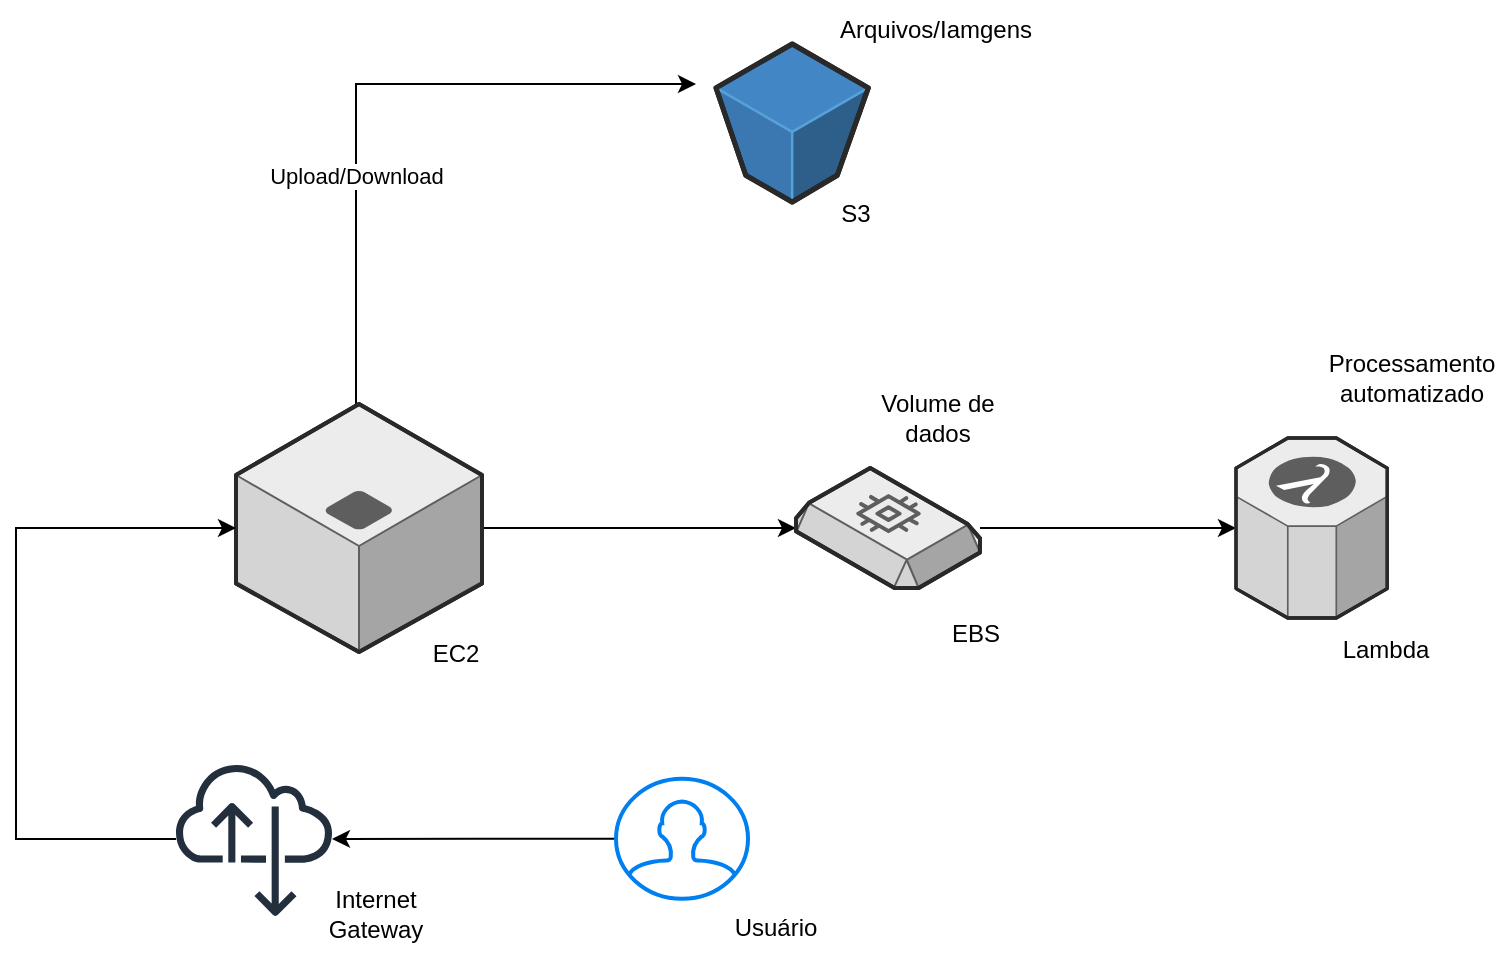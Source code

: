 <mxfile version="28.2.8">
  <diagram name="Página-1" id="VMHtUTJQsDjMb5qIla0N">
    <mxGraphModel dx="994" dy="548" grid="1" gridSize="10" guides="1" tooltips="1" connect="1" arrows="1" fold="1" page="1" pageScale="1" pageWidth="827" pageHeight="1169" math="0" shadow="0">
      <root>
        <mxCell id="0" />
        <mxCell id="1" parent="0" />
        <mxCell id="9Js-WEe5Cu6Oap4ZdQ6m-13" style="edgeStyle=orthogonalEdgeStyle;rounded=0;orthogonalLoop=1;jettySize=auto;html=1;" edge="1" parent="1" source="9Js-WEe5Cu6Oap4ZdQ6m-10" target="9Js-WEe5Cu6Oap4ZdQ6m-11">
          <mxGeometry relative="1" as="geometry" />
        </mxCell>
        <mxCell id="9Js-WEe5Cu6Oap4ZdQ6m-25" style="edgeStyle=orthogonalEdgeStyle;rounded=0;orthogonalLoop=1;jettySize=auto;html=1;" edge="1" parent="1" source="9Js-WEe5Cu6Oap4ZdQ6m-10">
          <mxGeometry relative="1" as="geometry">
            <mxPoint x="410" y="60" as="targetPoint" />
            <Array as="points">
              <mxPoint x="240" y="60" />
            </Array>
          </mxGeometry>
        </mxCell>
        <mxCell id="9Js-WEe5Cu6Oap4ZdQ6m-39" value="Upload/Download" style="edgeLabel;html=1;align=center;verticalAlign=middle;resizable=0;points=[];" vertex="1" connectable="0" parent="9Js-WEe5Cu6Oap4ZdQ6m-25">
          <mxGeometry x="-0.309" relative="1" as="geometry">
            <mxPoint as="offset" />
          </mxGeometry>
        </mxCell>
        <mxCell id="9Js-WEe5Cu6Oap4ZdQ6m-10" value="" style="verticalLabelPosition=bottom;html=1;verticalAlign=top;strokeWidth=1;align=center;outlineConnect=0;dashed=0;outlineConnect=0;shape=mxgraph.aws3d.application_server;fillColor=#ECECEC;strokeColor=#5E5E5E;aspect=fixed;strokeColor2=#292929;" vertex="1" parent="1">
          <mxGeometry x="180" y="220" width="123" height="124" as="geometry" />
        </mxCell>
        <mxCell id="9Js-WEe5Cu6Oap4ZdQ6m-28" style="edgeStyle=orthogonalEdgeStyle;rounded=0;orthogonalLoop=1;jettySize=auto;html=1;" edge="1" parent="1" source="9Js-WEe5Cu6Oap4ZdQ6m-11" target="9Js-WEe5Cu6Oap4ZdQ6m-26">
          <mxGeometry relative="1" as="geometry" />
        </mxCell>
        <mxCell id="9Js-WEe5Cu6Oap4ZdQ6m-11" value="" style="verticalLabelPosition=bottom;html=1;verticalAlign=top;strokeWidth=1;align=center;outlineConnect=0;dashed=0;outlineConnect=0;shape=mxgraph.aws3d.ebs2;fillColor=#ECECEC;strokeColor=#5E5E5E;aspect=fixed;strokeColor2=#292929;" vertex="1" parent="1">
          <mxGeometry x="460" y="252" width="92" height="60" as="geometry" />
        </mxCell>
        <mxCell id="9Js-WEe5Cu6Oap4ZdQ6m-21" style="edgeStyle=orthogonalEdgeStyle;rounded=0;orthogonalLoop=1;jettySize=auto;html=1;" edge="1" parent="1" source="9Js-WEe5Cu6Oap4ZdQ6m-18" target="9Js-WEe5Cu6Oap4ZdQ6m-20">
          <mxGeometry relative="1" as="geometry" />
        </mxCell>
        <mxCell id="9Js-WEe5Cu6Oap4ZdQ6m-18" value="" style="html=1;verticalLabelPosition=bottom;align=center;labelBackgroundColor=#ffffff;verticalAlign=top;strokeWidth=2;strokeColor=#0080F0;shadow=0;dashed=0;shape=mxgraph.ios7.icons.user;" vertex="1" parent="1">
          <mxGeometry x="370" y="407.4" width="66" height="60" as="geometry" />
        </mxCell>
        <mxCell id="9Js-WEe5Cu6Oap4ZdQ6m-29" style="edgeStyle=orthogonalEdgeStyle;rounded=0;orthogonalLoop=1;jettySize=auto;html=1;" edge="1" parent="1" source="9Js-WEe5Cu6Oap4ZdQ6m-20" target="9Js-WEe5Cu6Oap4ZdQ6m-10">
          <mxGeometry relative="1" as="geometry">
            <Array as="points">
              <mxPoint x="70" y="438" />
              <mxPoint x="70" y="282" />
            </Array>
          </mxGeometry>
        </mxCell>
        <mxCell id="9Js-WEe5Cu6Oap4ZdQ6m-20" value="" style="sketch=0;outlineConnect=0;fontColor=#232F3E;gradientColor=none;fillColor=#232F3D;strokeColor=none;dashed=0;verticalLabelPosition=bottom;verticalAlign=top;align=center;html=1;fontSize=12;fontStyle=0;aspect=fixed;pointerEvents=1;shape=mxgraph.aws4.internet_alt22;" vertex="1" parent="1">
          <mxGeometry x="150" y="398.4" width="78" height="78" as="geometry" />
        </mxCell>
        <mxCell id="9Js-WEe5Cu6Oap4ZdQ6m-23" value="" style="verticalLabelPosition=bottom;html=1;verticalAlign=top;strokeWidth=1;align=center;outlineConnect=0;dashed=0;outlineConnect=0;shape=mxgraph.aws3d.s3Bucket;fillColor=#4286c5;strokeColor=#57A2D8;aspect=fixed;strokeColor2=#292929;" vertex="1" parent="1">
          <mxGeometry x="420" y="40" width="76.15" height="79" as="geometry" />
        </mxCell>
        <mxCell id="9Js-WEe5Cu6Oap4ZdQ6m-26" value="" style="verticalLabelPosition=bottom;html=1;verticalAlign=top;strokeWidth=1;align=center;outlineConnect=0;dashed=0;outlineConnect=0;shape=mxgraph.aws3d.lambda;fillColor=#ECECEC;strokeColor=#5E5E5E;aspect=fixed;strokeColor2=#292929;strokeColor3=#ffffff;" vertex="1" parent="1">
          <mxGeometry x="680" y="237" width="75.62" height="90" as="geometry" />
        </mxCell>
        <mxCell id="9Js-WEe5Cu6Oap4ZdQ6m-30" value="EC2" style="text;html=1;whiteSpace=wrap;strokeColor=none;fillColor=none;align=center;verticalAlign=middle;rounded=0;" vertex="1" parent="1">
          <mxGeometry x="260" y="330" width="60" height="30" as="geometry" />
        </mxCell>
        <mxCell id="9Js-WEe5Cu6Oap4ZdQ6m-31" value="EBS" style="text;html=1;whiteSpace=wrap;strokeColor=none;fillColor=none;align=center;verticalAlign=middle;rounded=0;" vertex="1" parent="1">
          <mxGeometry x="520" y="320" width="60" height="30" as="geometry" />
        </mxCell>
        <mxCell id="9Js-WEe5Cu6Oap4ZdQ6m-32" value="Lambda" style="text;html=1;whiteSpace=wrap;strokeColor=none;fillColor=none;align=center;verticalAlign=middle;rounded=0;" vertex="1" parent="1">
          <mxGeometry x="725" y="328" width="60" height="30" as="geometry" />
        </mxCell>
        <mxCell id="9Js-WEe5Cu6Oap4ZdQ6m-33" value="S3" style="text;html=1;whiteSpace=wrap;strokeColor=none;fillColor=none;align=center;verticalAlign=middle;rounded=0;" vertex="1" parent="1">
          <mxGeometry x="460" y="110" width="60" height="30" as="geometry" />
        </mxCell>
        <mxCell id="9Js-WEe5Cu6Oap4ZdQ6m-34" value="Internet Gateway" style="text;html=1;whiteSpace=wrap;strokeColor=none;fillColor=none;align=center;verticalAlign=middle;rounded=0;" vertex="1" parent="1">
          <mxGeometry x="220" y="460" width="60" height="30" as="geometry" />
        </mxCell>
        <mxCell id="9Js-WEe5Cu6Oap4ZdQ6m-35" value="Usuário" style="text;html=1;whiteSpace=wrap;strokeColor=none;fillColor=none;align=center;verticalAlign=middle;rounded=0;" vertex="1" parent="1">
          <mxGeometry x="420" y="467" width="60" height="30" as="geometry" />
        </mxCell>
        <mxCell id="9Js-WEe5Cu6Oap4ZdQ6m-36" value="Volume de dados" style="text;html=1;whiteSpace=wrap;strokeColor=none;fillColor=none;align=center;verticalAlign=middle;rounded=0;" vertex="1" parent="1">
          <mxGeometry x="501" y="212" width="60" height="30" as="geometry" />
        </mxCell>
        <mxCell id="9Js-WEe5Cu6Oap4ZdQ6m-37" value="Processamento automatizado" style="text;html=1;whiteSpace=wrap;strokeColor=none;fillColor=none;align=center;verticalAlign=middle;rounded=0;" vertex="1" parent="1">
          <mxGeometry x="738" y="192" width="60" height="30" as="geometry" />
        </mxCell>
        <mxCell id="9Js-WEe5Cu6Oap4ZdQ6m-40" value="Arquivos/Iamgens" style="text;html=1;whiteSpace=wrap;strokeColor=none;fillColor=none;align=center;verticalAlign=middle;rounded=0;" vertex="1" parent="1">
          <mxGeometry x="500" y="18" width="60" height="30" as="geometry" />
        </mxCell>
      </root>
    </mxGraphModel>
  </diagram>
</mxfile>
